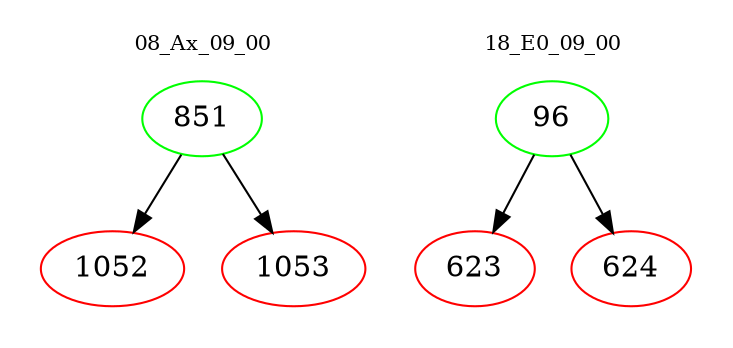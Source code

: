 digraph{
subgraph cluster_0 {
color = white
label = "08_Ax_09_00";
fontsize=10;
T0_851 [label="851", color="green"]
T0_851 -> T0_1052 [color="black"]
T0_1052 [label="1052", color="red"]
T0_851 -> T0_1053 [color="black"]
T0_1053 [label="1053", color="red"]
}
subgraph cluster_1 {
color = white
label = "18_E0_09_00";
fontsize=10;
T1_96 [label="96", color="green"]
T1_96 -> T1_623 [color="black"]
T1_623 [label="623", color="red"]
T1_96 -> T1_624 [color="black"]
T1_624 [label="624", color="red"]
}
}
